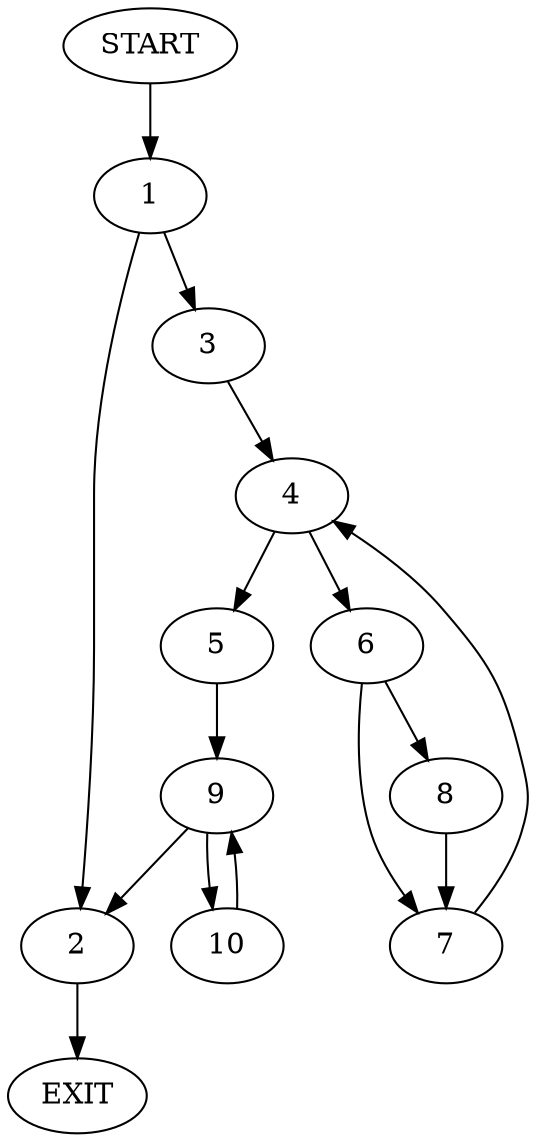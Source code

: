 digraph {
0 [label="START"]
11 [label="EXIT"]
0 -> 1
1 -> 2
1 -> 3
3 -> 4
2 -> 11
4 -> 5
4 -> 6
6 -> 7
6 -> 8
5 -> 9
7 -> 4
8 -> 7
9 -> 2
9 -> 10
10 -> 9
}
